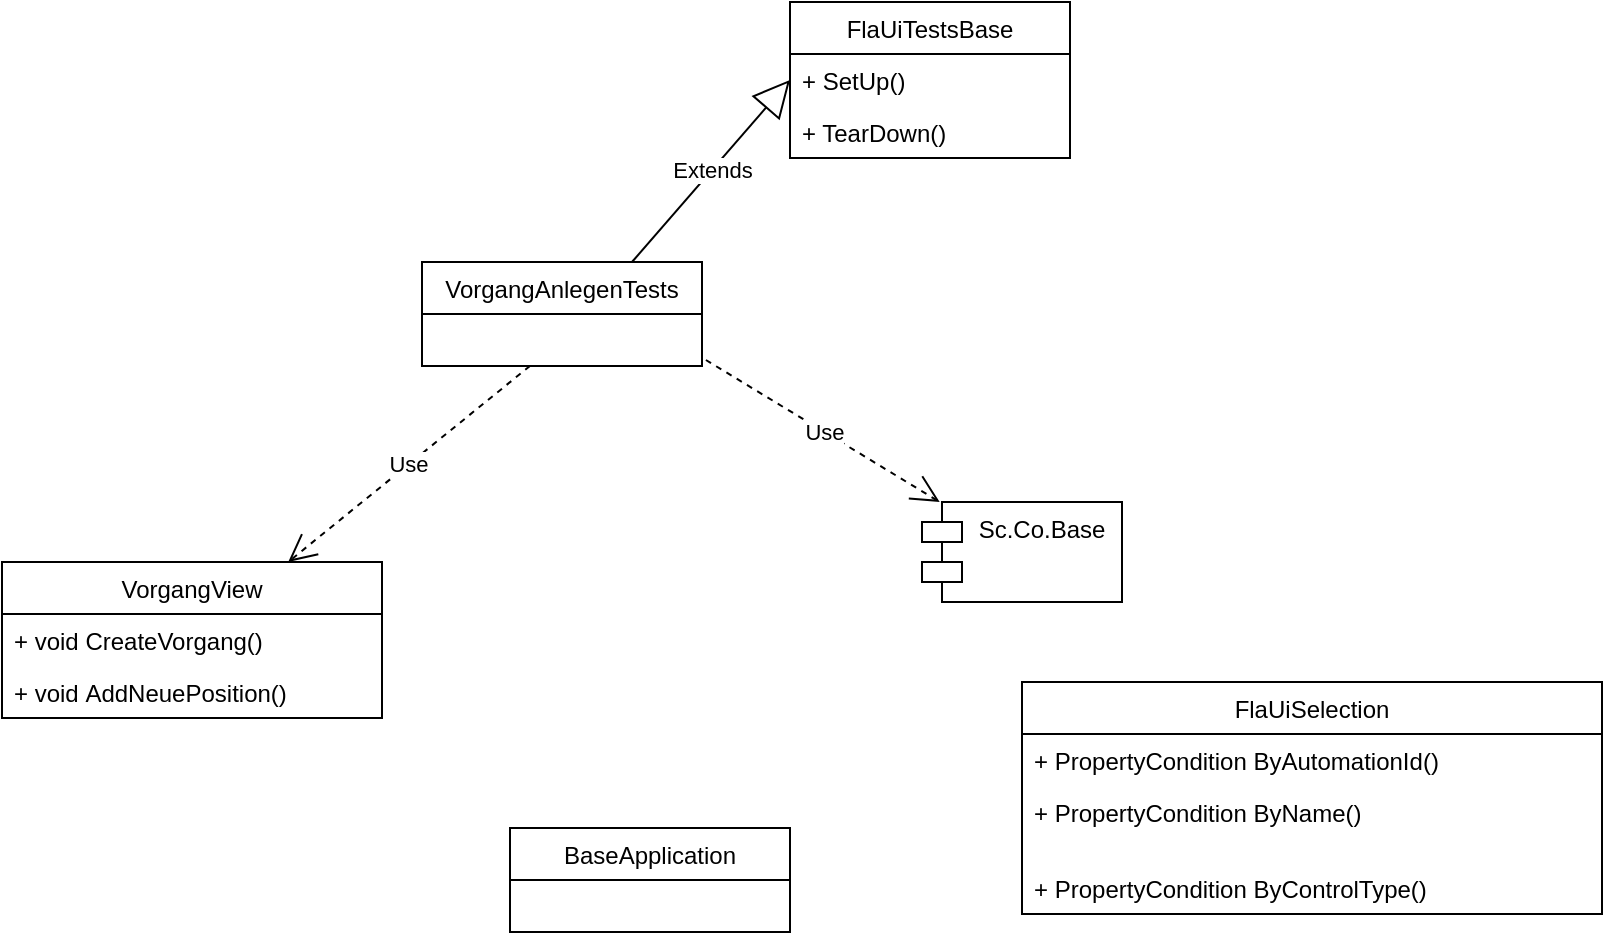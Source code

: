 <mxfile version="15.5.5" type="github">
  <diagram id="t39VvCmIAFpxMgid8PSV" name="Page-1">
    <mxGraphModel dx="1422" dy="705" grid="1" gridSize="10" guides="1" tooltips="1" connect="1" arrows="1" fold="1" page="1" pageScale="1" pageWidth="827" pageHeight="1169" math="0" shadow="0">
      <root>
        <mxCell id="0" />
        <mxCell id="1" parent="0" />
        <mxCell id="I0ulhQKgloeuxJobAmPa-14" value="VorgangAnlegenTests" style="swimlane;fontStyle=0;childLayout=stackLayout;horizontal=1;startSize=26;fillColor=none;horizontalStack=0;resizeParent=1;resizeParentMax=0;resizeLast=0;collapsible=1;marginBottom=0;" vertex="1" parent="1">
          <mxGeometry x="230" y="250" width="140" height="52" as="geometry" />
        </mxCell>
        <mxCell id="I0ulhQKgloeuxJobAmPa-17" value="  " style="text;strokeColor=none;fillColor=none;align=left;verticalAlign=top;spacingLeft=4;spacingRight=4;overflow=hidden;rotatable=0;points=[[0,0.5],[1,0.5]];portConstraint=eastwest;" vertex="1" parent="I0ulhQKgloeuxJobAmPa-14">
          <mxGeometry y="26" width="140" height="26" as="geometry" />
        </mxCell>
        <mxCell id="I0ulhQKgloeuxJobAmPa-18" value="FlaUiTestsBase" style="swimlane;fontStyle=0;childLayout=stackLayout;horizontal=1;startSize=26;fillColor=none;horizontalStack=0;resizeParent=1;resizeParentMax=0;resizeLast=0;collapsible=1;marginBottom=0;" vertex="1" parent="1">
          <mxGeometry x="414" y="120" width="140" height="78" as="geometry" />
        </mxCell>
        <mxCell id="I0ulhQKgloeuxJobAmPa-19" value="+ SetUp()" style="text;strokeColor=none;fillColor=none;align=left;verticalAlign=top;spacingLeft=4;spacingRight=4;overflow=hidden;rotatable=0;points=[[0,0.5],[1,0.5]];portConstraint=eastwest;" vertex="1" parent="I0ulhQKgloeuxJobAmPa-18">
          <mxGeometry y="26" width="140" height="26" as="geometry" />
        </mxCell>
        <mxCell id="I0ulhQKgloeuxJobAmPa-20" value="+ TearDown()" style="text;strokeColor=none;fillColor=none;align=left;verticalAlign=top;spacingLeft=4;spacingRight=4;overflow=hidden;rotatable=0;points=[[0,0.5],[1,0.5]];portConstraint=eastwest;" vertex="1" parent="I0ulhQKgloeuxJobAmPa-18">
          <mxGeometry y="52" width="140" height="26" as="geometry" />
        </mxCell>
        <mxCell id="I0ulhQKgloeuxJobAmPa-22" value="Extends" style="endArrow=block;endSize=16;endFill=0;html=1;rounded=0;entryX=0;entryY=0.5;entryDx=0;entryDy=0;exitX=0.75;exitY=0;exitDx=0;exitDy=0;" edge="1" parent="1" source="I0ulhQKgloeuxJobAmPa-14" target="I0ulhQKgloeuxJobAmPa-19">
          <mxGeometry width="160" relative="1" as="geometry">
            <mxPoint x="330" y="360" as="sourcePoint" />
            <mxPoint x="490" y="360" as="targetPoint" />
          </mxGeometry>
        </mxCell>
        <mxCell id="I0ulhQKgloeuxJobAmPa-23" value="VorgangView" style="swimlane;fontStyle=0;childLayout=stackLayout;horizontal=1;startSize=26;fillColor=none;horizontalStack=0;resizeParent=1;resizeParentMax=0;resizeLast=0;collapsible=1;marginBottom=0;" vertex="1" parent="1">
          <mxGeometry x="20" y="400" width="190" height="78" as="geometry" />
        </mxCell>
        <mxCell id="I0ulhQKgloeuxJobAmPa-24" value="+ void CreateVorgang()" style="text;strokeColor=none;fillColor=none;align=left;verticalAlign=top;spacingLeft=4;spacingRight=4;overflow=hidden;rotatable=0;points=[[0,0.5],[1,0.5]];portConstraint=eastwest;" vertex="1" parent="I0ulhQKgloeuxJobAmPa-23">
          <mxGeometry y="26" width="190" height="26" as="geometry" />
        </mxCell>
        <mxCell id="I0ulhQKgloeuxJobAmPa-25" value="+ void AddNeuePosition()" style="text;strokeColor=none;fillColor=none;align=left;verticalAlign=top;spacingLeft=4;spacingRight=4;overflow=hidden;rotatable=0;points=[[0,0.5],[1,0.5]];portConstraint=eastwest;" vertex="1" parent="I0ulhQKgloeuxJobAmPa-23">
          <mxGeometry y="52" width="190" height="26" as="geometry" />
        </mxCell>
        <mxCell id="I0ulhQKgloeuxJobAmPa-27" value="Use" style="endArrow=open;endSize=12;dashed=1;html=1;rounded=0;" edge="1" parent="1" source="I0ulhQKgloeuxJobAmPa-17" target="I0ulhQKgloeuxJobAmPa-23">
          <mxGeometry width="160" relative="1" as="geometry">
            <mxPoint x="230" y="289" as="sourcePoint" />
            <mxPoint x="490" y="360" as="targetPoint" />
          </mxGeometry>
        </mxCell>
        <mxCell id="I0ulhQKgloeuxJobAmPa-28" value="Sc.Co.Base" style="shape=module;align=left;spacingLeft=20;align=center;verticalAlign=top;" vertex="1" parent="1">
          <mxGeometry x="480" y="370" width="100" height="50" as="geometry" />
        </mxCell>
        <mxCell id="I0ulhQKgloeuxJobAmPa-31" value="Use" style="endArrow=open;endSize=12;dashed=1;html=1;rounded=0;exitX=1.014;exitY=0.885;exitDx=0;exitDy=0;exitPerimeter=0;" edge="1" parent="1" source="I0ulhQKgloeuxJobAmPa-17" target="I0ulhQKgloeuxJobAmPa-28">
          <mxGeometry width="160" relative="1" as="geometry">
            <mxPoint x="295.245" y="312" as="sourcePoint" />
            <mxPoint x="184.018" y="410" as="targetPoint" />
          </mxGeometry>
        </mxCell>
        <mxCell id="I0ulhQKgloeuxJobAmPa-36" value="BaseApplication" style="swimlane;fontStyle=0;childLayout=stackLayout;horizontal=1;startSize=26;fillColor=none;horizontalStack=0;resizeParent=1;resizeParentMax=0;resizeLast=0;collapsible=1;marginBottom=0;" vertex="1" parent="1">
          <mxGeometry x="274" y="533" width="140" height="52" as="geometry" />
        </mxCell>
        <mxCell id="I0ulhQKgloeuxJobAmPa-37" value="  " style="text;strokeColor=none;fillColor=none;align=left;verticalAlign=top;spacingLeft=4;spacingRight=4;overflow=hidden;rotatable=0;points=[[0,0.5],[1,0.5]];portConstraint=eastwest;" vertex="1" parent="I0ulhQKgloeuxJobAmPa-36">
          <mxGeometry y="26" width="140" height="26" as="geometry" />
        </mxCell>
        <mxCell id="I0ulhQKgloeuxJobAmPa-38" value="FlaUiSelection" style="swimlane;fontStyle=0;childLayout=stackLayout;horizontal=1;startSize=26;fillColor=none;horizontalStack=0;resizeParent=1;resizeParentMax=0;resizeLast=0;collapsible=1;marginBottom=0;" vertex="1" parent="1">
          <mxGeometry x="530" y="460" width="290" height="116" as="geometry" />
        </mxCell>
        <mxCell id="I0ulhQKgloeuxJobAmPa-40" value="+ PropertyCondition ByAutomationId()&#xa;" style="text;strokeColor=none;fillColor=none;align=left;verticalAlign=top;spacingLeft=4;spacingRight=4;overflow=hidden;rotatable=0;points=[[0,0.5],[1,0.5]];portConstraint=eastwest;" vertex="1" parent="I0ulhQKgloeuxJobAmPa-38">
          <mxGeometry y="26" width="290" height="26" as="geometry" />
        </mxCell>
        <mxCell id="I0ulhQKgloeuxJobAmPa-42" value="+ PropertyCondition ByName()" style="text;strokeColor=none;fillColor=none;align=left;verticalAlign=top;spacingLeft=4;spacingRight=4;overflow=hidden;rotatable=0;points=[[0,0.5],[1,0.5]];portConstraint=eastwest;" vertex="1" parent="I0ulhQKgloeuxJobAmPa-38">
          <mxGeometry y="52" width="290" height="38" as="geometry" />
        </mxCell>
        <mxCell id="I0ulhQKgloeuxJobAmPa-26" value="+ PropertyCondition ByControlType()" style="text;strokeColor=none;fillColor=none;align=left;verticalAlign=top;spacingLeft=4;spacingRight=4;overflow=hidden;rotatable=0;points=[[0,0.5],[1,0.5]];portConstraint=eastwest;" vertex="1" parent="I0ulhQKgloeuxJobAmPa-38">
          <mxGeometry y="90" width="290" height="26" as="geometry" />
        </mxCell>
      </root>
    </mxGraphModel>
  </diagram>
</mxfile>
